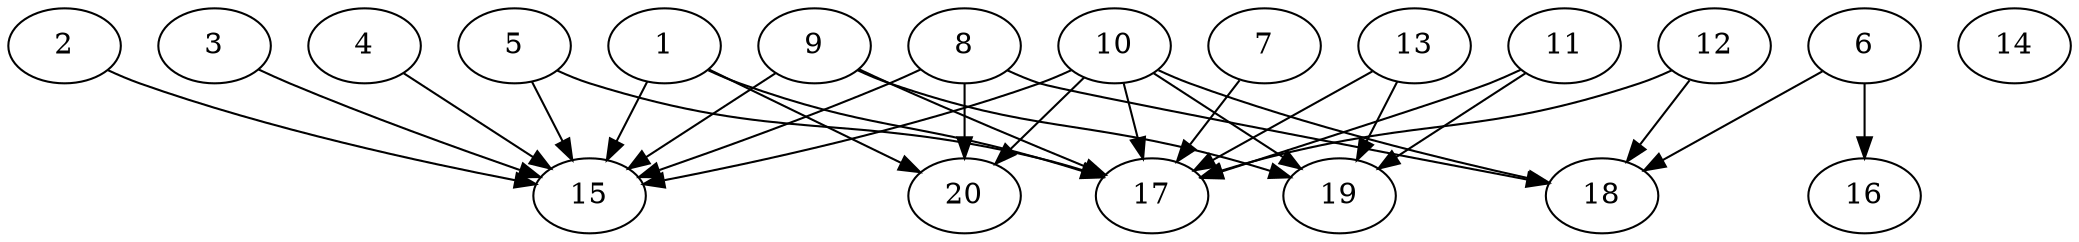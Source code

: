 // DAG automatically generated by daggen at Wed Jul 24 21:21:55 2019
// ./daggen --dot -n 20 --ccr 0.5 --fat 0.8 --regular 0.5 --density 0.6 --mindata 5242880 --maxdata 52428800 
digraph G {
  1 [size="66056192", alpha="0.12", expect_size="33028096"] 
  1 -> 15 [size ="33028096"]
  1 -> 17 [size ="33028096"]
  1 -> 20 [size ="33028096"]
  2 [size="85438464", alpha="0.05", expect_size="42719232"] 
  2 -> 15 [size ="42719232"]
  3 [size="46917632", alpha="0.14", expect_size="23458816"] 
  3 -> 15 [size ="23458816"]
  4 [size="57616384", alpha="0.11", expect_size="28808192"] 
  4 -> 15 [size ="28808192"]
  5 [size="14198784", alpha="0.16", expect_size="7099392"] 
  5 -> 15 [size ="7099392"]
  5 -> 17 [size ="7099392"]
  6 [size="55154688", alpha="0.08", expect_size="27577344"] 
  6 -> 16 [size ="27577344"]
  6 -> 18 [size ="27577344"]
  7 [size="44226560", alpha="0.18", expect_size="22113280"] 
  7 -> 17 [size ="22113280"]
  8 [size="75427840", alpha="0.19", expect_size="37713920"] 
  8 -> 15 [size ="37713920"]
  8 -> 18 [size ="37713920"]
  8 -> 20 [size ="37713920"]
  9 [size="29079552", alpha="0.06", expect_size="14539776"] 
  9 -> 15 [size ="14539776"]
  9 -> 17 [size ="14539776"]
  9 -> 19 [size ="14539776"]
  10 [size="29945856", alpha="0.04", expect_size="14972928"] 
  10 -> 15 [size ="14972928"]
  10 -> 17 [size ="14972928"]
  10 -> 18 [size ="14972928"]
  10 -> 19 [size ="14972928"]
  10 -> 20 [size ="14972928"]
  11 [size="26748928", alpha="0.11", expect_size="13374464"] 
  11 -> 17 [size ="13374464"]
  11 -> 19 [size ="13374464"]
  12 [size="82118656", alpha="0.03", expect_size="41059328"] 
  12 -> 17 [size ="41059328"]
  12 -> 18 [size ="41059328"]
  13 [size="11399168", alpha="0.03", expect_size="5699584"] 
  13 -> 17 [size ="5699584"]
  13 -> 19 [size ="5699584"]
  14 [size="76419072", alpha="0.01", expect_size="38209536"] 
  15 [size="33736704", alpha="0.13", expect_size="16868352"] 
  16 [size="12701696", alpha="0.20", expect_size="6350848"] 
  17 [size="49852416", alpha="0.03", expect_size="24926208"] 
  18 [size="41332736", alpha="0.09", expect_size="20666368"] 
  19 [size="34963456", alpha="0.17", expect_size="17481728"] 
  20 [size="61890560", alpha="0.06", expect_size="30945280"] 
}
